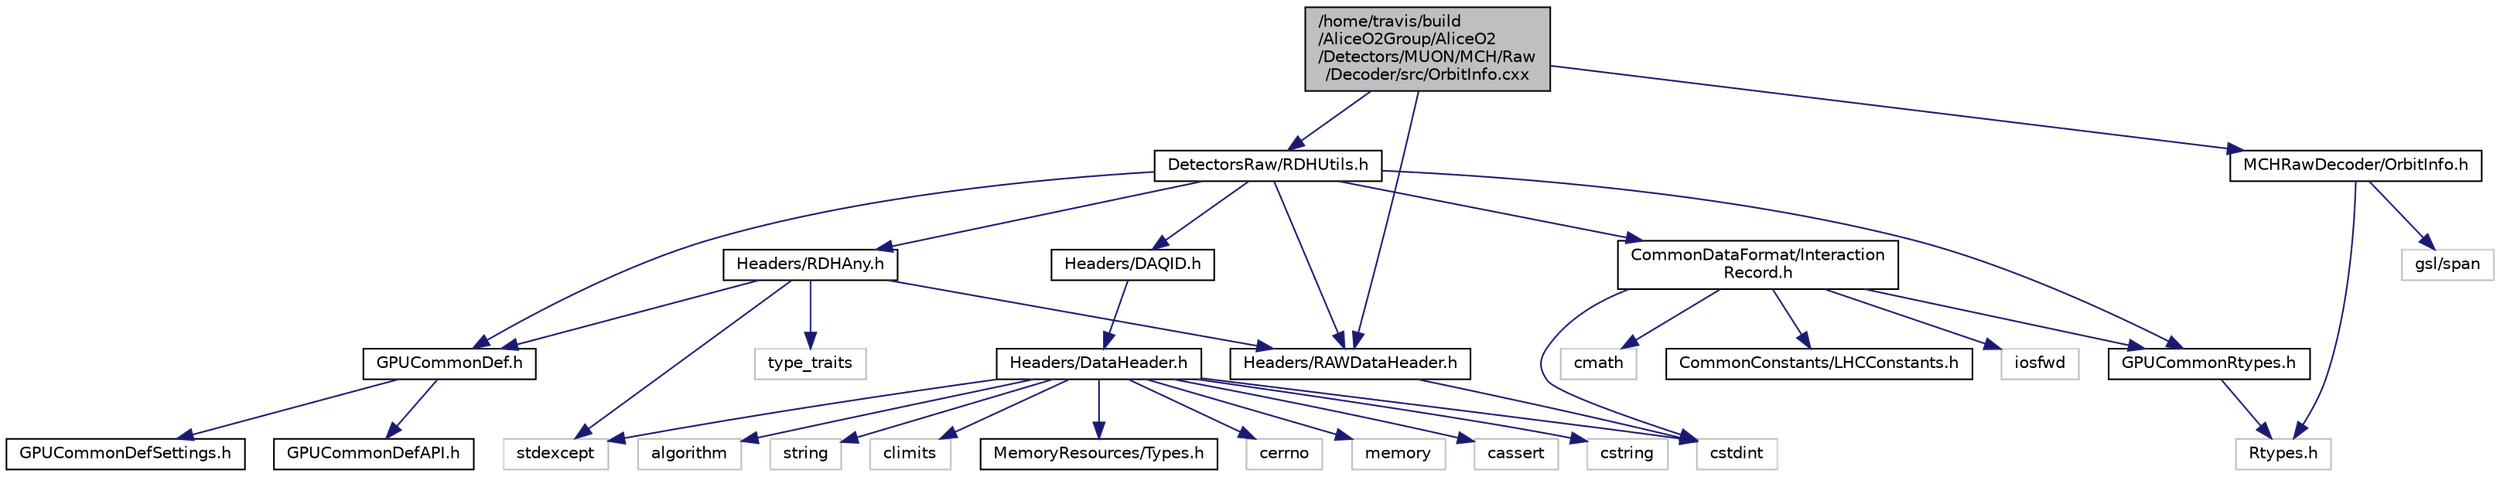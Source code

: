 digraph "/home/travis/build/AliceO2Group/AliceO2/Detectors/MUON/MCH/Raw/Decoder/src/OrbitInfo.cxx"
{
 // INTERACTIVE_SVG=YES
  bgcolor="transparent";
  edge [fontname="Helvetica",fontsize="10",labelfontname="Helvetica",labelfontsize="10"];
  node [fontname="Helvetica",fontsize="10",shape=record];
  Node0 [label="/home/travis/build\l/AliceO2Group/AliceO2\l/Detectors/MUON/MCH/Raw\l/Decoder/src/OrbitInfo.cxx",height=0.2,width=0.4,color="black", fillcolor="grey75", style="filled", fontcolor="black"];
  Node0 -> Node1 [color="midnightblue",fontsize="10",style="solid",fontname="Helvetica"];
  Node1 [label="Headers/RAWDataHeader.h",height=0.2,width=0.4,color="black",URL="$d4/dee/RAWDataHeader_8h.html",tooltip="Definition of the RAW Data Header. "];
  Node1 -> Node2 [color="midnightblue",fontsize="10",style="solid",fontname="Helvetica"];
  Node2 [label="cstdint",height=0.2,width=0.4,color="grey75"];
  Node0 -> Node3 [color="midnightblue",fontsize="10",style="solid",fontname="Helvetica"];
  Node3 [label="DetectorsRaw/RDHUtils.h",height=0.2,width=0.4,color="black",URL="$d6/dec/Raw_2include_2DetectorsRaw_2RDHUtils_8h.html"];
  Node3 -> Node4 [color="midnightblue",fontsize="10",style="solid",fontname="Helvetica"];
  Node4 [label="GPUCommonDef.h",height=0.2,width=0.4,color="black",URL="$df/d21/GPUCommonDef_8h.html"];
  Node4 -> Node5 [color="midnightblue",fontsize="10",style="solid",fontname="Helvetica"];
  Node5 [label="GPUCommonDefSettings.h",height=0.2,width=0.4,color="black",URL="$d5/d93/GPUCommonDefSettings_8h.html"];
  Node4 -> Node6 [color="midnightblue",fontsize="10",style="solid",fontname="Helvetica"];
  Node6 [label="GPUCommonDefAPI.h",height=0.2,width=0.4,color="black",URL="$da/d5a/GPUCommonDefAPI_8h.html"];
  Node3 -> Node7 [color="midnightblue",fontsize="10",style="solid",fontname="Helvetica"];
  Node7 [label="GPUCommonRtypes.h",height=0.2,width=0.4,color="black",URL="$d2/d45/GPUCommonRtypes_8h.html"];
  Node7 -> Node8 [color="midnightblue",fontsize="10",style="solid",fontname="Helvetica"];
  Node8 [label="Rtypes.h",height=0.2,width=0.4,color="grey75"];
  Node3 -> Node1 [color="midnightblue",fontsize="10",style="solid",fontname="Helvetica"];
  Node3 -> Node9 [color="midnightblue",fontsize="10",style="solid",fontname="Helvetica"];
  Node9 [label="Headers/RDHAny.h",height=0.2,width=0.4,color="black",URL="$d6/d89/RDHAny_8h.html"];
  Node9 -> Node4 [color="midnightblue",fontsize="10",style="solid",fontname="Helvetica"];
  Node9 -> Node1 [color="midnightblue",fontsize="10",style="solid",fontname="Helvetica"];
  Node9 -> Node10 [color="midnightblue",fontsize="10",style="solid",fontname="Helvetica"];
  Node10 [label="type_traits",height=0.2,width=0.4,color="grey75"];
  Node9 -> Node11 [color="midnightblue",fontsize="10",style="solid",fontname="Helvetica"];
  Node11 [label="stdexcept",height=0.2,width=0.4,color="grey75"];
  Node3 -> Node12 [color="midnightblue",fontsize="10",style="solid",fontname="Helvetica"];
  Node12 [label="CommonDataFormat/Interaction\lRecord.h",height=0.2,width=0.4,color="black",URL="$d9/d80/InteractionRecord_8h.html"];
  Node12 -> Node7 [color="midnightblue",fontsize="10",style="solid",fontname="Helvetica"];
  Node12 -> Node13 [color="midnightblue",fontsize="10",style="solid",fontname="Helvetica"];
  Node13 [label="iosfwd",height=0.2,width=0.4,color="grey75"];
  Node12 -> Node2 [color="midnightblue",fontsize="10",style="solid",fontname="Helvetica"];
  Node12 -> Node14 [color="midnightblue",fontsize="10",style="solid",fontname="Helvetica"];
  Node14 [label="cmath",height=0.2,width=0.4,color="grey75"];
  Node12 -> Node15 [color="midnightblue",fontsize="10",style="solid",fontname="Helvetica"];
  Node15 [label="CommonConstants/LHCConstants.h",height=0.2,width=0.4,color="black",URL="$d4/dc6/LHCConstants_8h.html",tooltip="Header to collect LHC related constants. "];
  Node3 -> Node16 [color="midnightblue",fontsize="10",style="solid",fontname="Helvetica"];
  Node16 [label="Headers/DAQID.h",height=0.2,width=0.4,color="black",URL="$d7/d34/DAQID_8h.html"];
  Node16 -> Node17 [color="midnightblue",fontsize="10",style="solid",fontname="Helvetica"];
  Node17 [label="Headers/DataHeader.h",height=0.2,width=0.4,color="black",URL="$dc/dcd/DataHeader_8h.html"];
  Node17 -> Node2 [color="midnightblue",fontsize="10",style="solid",fontname="Helvetica"];
  Node17 -> Node18 [color="midnightblue",fontsize="10",style="solid",fontname="Helvetica"];
  Node18 [label="memory",height=0.2,width=0.4,color="grey75"];
  Node17 -> Node19 [color="midnightblue",fontsize="10",style="solid",fontname="Helvetica"];
  Node19 [label="cassert",height=0.2,width=0.4,color="grey75"];
  Node17 -> Node20 [color="midnightblue",fontsize="10",style="solid",fontname="Helvetica"];
  Node20 [label="cstring",height=0.2,width=0.4,color="grey75"];
  Node17 -> Node21 [color="midnightblue",fontsize="10",style="solid",fontname="Helvetica"];
  Node21 [label="algorithm",height=0.2,width=0.4,color="grey75"];
  Node17 -> Node11 [color="midnightblue",fontsize="10",style="solid",fontname="Helvetica"];
  Node17 -> Node22 [color="midnightblue",fontsize="10",style="solid",fontname="Helvetica"];
  Node22 [label="string",height=0.2,width=0.4,color="grey75"];
  Node17 -> Node23 [color="midnightblue",fontsize="10",style="solid",fontname="Helvetica"];
  Node23 [label="climits",height=0.2,width=0.4,color="grey75"];
  Node17 -> Node24 [color="midnightblue",fontsize="10",style="solid",fontname="Helvetica"];
  Node24 [label="MemoryResources/Types.h",height=0.2,width=0.4,color="black",URL="$d7/df8/Types_8h.html"];
  Node17 -> Node25 [color="midnightblue",fontsize="10",style="solid",fontname="Helvetica"];
  Node25 [label="cerrno",height=0.2,width=0.4,color="grey75"];
  Node0 -> Node26 [color="midnightblue",fontsize="10",style="solid",fontname="Helvetica"];
  Node26 [label="MCHRawDecoder/OrbitInfo.h",height=0.2,width=0.4,color="black",URL="$d9/d4e/OrbitInfo_8h.html"];
  Node26 -> Node27 [color="midnightblue",fontsize="10",style="solid",fontname="Helvetica"];
  Node27 [label="gsl/span",height=0.2,width=0.4,color="grey75"];
  Node26 -> Node8 [color="midnightblue",fontsize="10",style="solid",fontname="Helvetica"];
}
